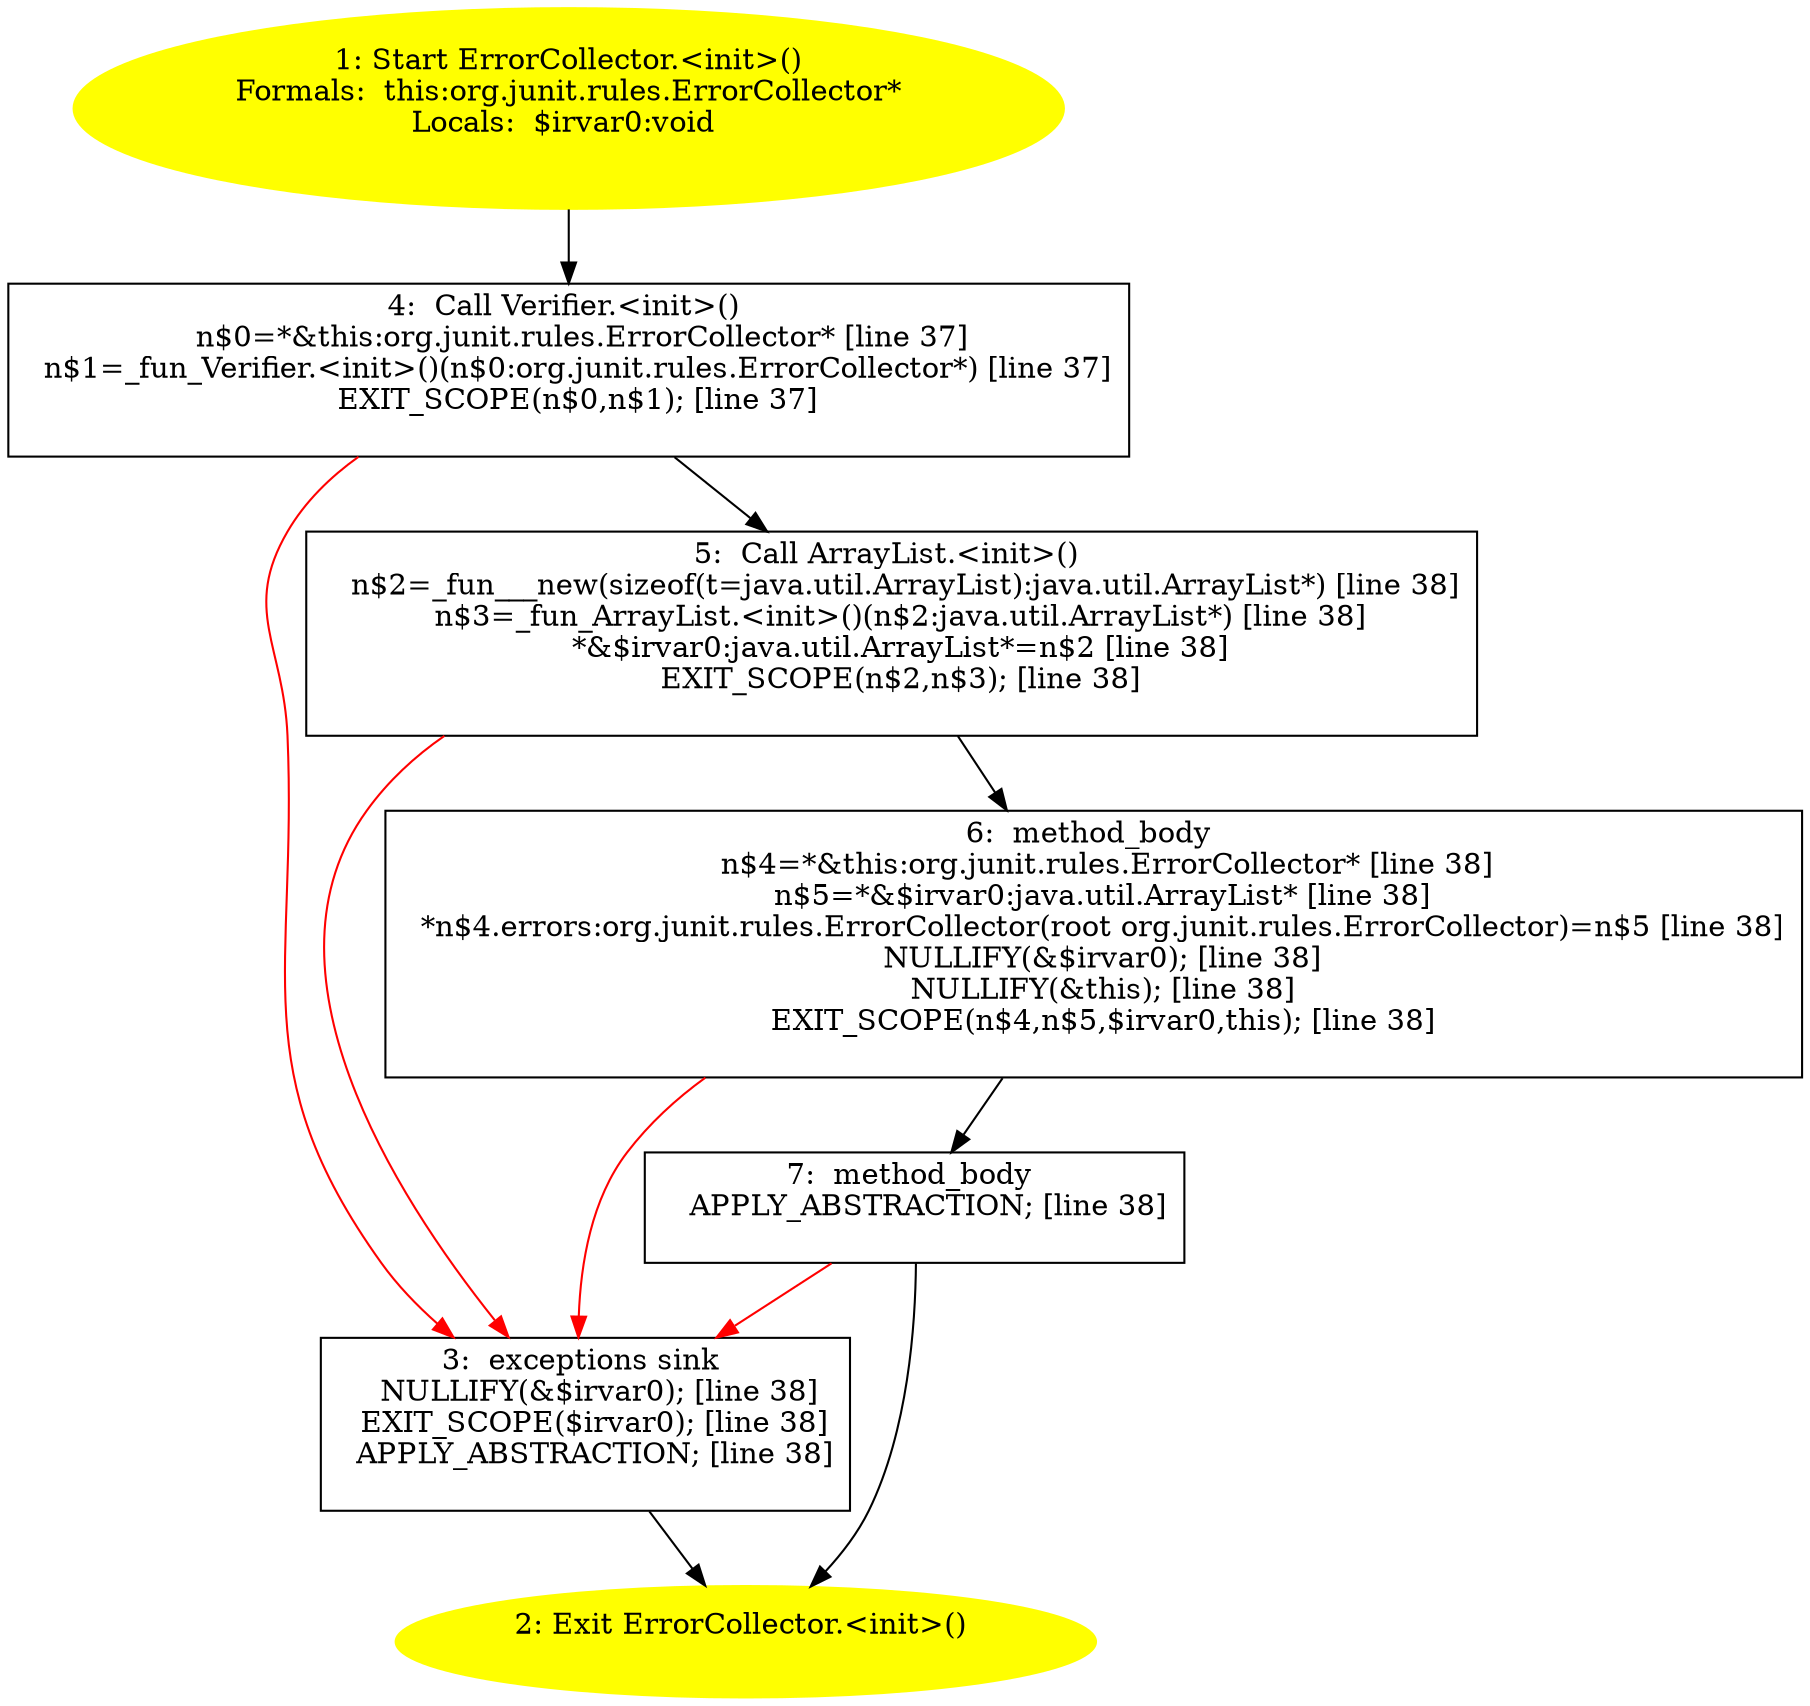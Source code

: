 /* @generated */
digraph cfg {
"org.junit.rules.ErrorCollector.<init>().3561213a9978a7c988d555a79d4b4504_1" [label="1: Start ErrorCollector.<init>()\nFormals:  this:org.junit.rules.ErrorCollector*\nLocals:  $irvar0:void \n  " color=yellow style=filled]
	

	 "org.junit.rules.ErrorCollector.<init>().3561213a9978a7c988d555a79d4b4504_1" -> "org.junit.rules.ErrorCollector.<init>().3561213a9978a7c988d555a79d4b4504_4" ;
"org.junit.rules.ErrorCollector.<init>().3561213a9978a7c988d555a79d4b4504_2" [label="2: Exit ErrorCollector.<init>() \n  " color=yellow style=filled]
	

"org.junit.rules.ErrorCollector.<init>().3561213a9978a7c988d555a79d4b4504_3" [label="3:  exceptions sink \n   NULLIFY(&$irvar0); [line 38]\n  EXIT_SCOPE($irvar0); [line 38]\n  APPLY_ABSTRACTION; [line 38]\n " shape="box"]
	

	 "org.junit.rules.ErrorCollector.<init>().3561213a9978a7c988d555a79d4b4504_3" -> "org.junit.rules.ErrorCollector.<init>().3561213a9978a7c988d555a79d4b4504_2" ;
"org.junit.rules.ErrorCollector.<init>().3561213a9978a7c988d555a79d4b4504_4" [label="4:  Call Verifier.<init>() \n   n$0=*&this:org.junit.rules.ErrorCollector* [line 37]\n  n$1=_fun_Verifier.<init>()(n$0:org.junit.rules.ErrorCollector*) [line 37]\n  EXIT_SCOPE(n$0,n$1); [line 37]\n " shape="box"]
	

	 "org.junit.rules.ErrorCollector.<init>().3561213a9978a7c988d555a79d4b4504_4" -> "org.junit.rules.ErrorCollector.<init>().3561213a9978a7c988d555a79d4b4504_5" ;
	 "org.junit.rules.ErrorCollector.<init>().3561213a9978a7c988d555a79d4b4504_4" -> "org.junit.rules.ErrorCollector.<init>().3561213a9978a7c988d555a79d4b4504_3" [color="red" ];
"org.junit.rules.ErrorCollector.<init>().3561213a9978a7c988d555a79d4b4504_5" [label="5:  Call ArrayList.<init>() \n   n$2=_fun___new(sizeof(t=java.util.ArrayList):java.util.ArrayList*) [line 38]\n  n$3=_fun_ArrayList.<init>()(n$2:java.util.ArrayList*) [line 38]\n  *&$irvar0:java.util.ArrayList*=n$2 [line 38]\n  EXIT_SCOPE(n$2,n$3); [line 38]\n " shape="box"]
	

	 "org.junit.rules.ErrorCollector.<init>().3561213a9978a7c988d555a79d4b4504_5" -> "org.junit.rules.ErrorCollector.<init>().3561213a9978a7c988d555a79d4b4504_6" ;
	 "org.junit.rules.ErrorCollector.<init>().3561213a9978a7c988d555a79d4b4504_5" -> "org.junit.rules.ErrorCollector.<init>().3561213a9978a7c988d555a79d4b4504_3" [color="red" ];
"org.junit.rules.ErrorCollector.<init>().3561213a9978a7c988d555a79d4b4504_6" [label="6:  method_body \n   n$4=*&this:org.junit.rules.ErrorCollector* [line 38]\n  n$5=*&$irvar0:java.util.ArrayList* [line 38]\n  *n$4.errors:org.junit.rules.ErrorCollector(root org.junit.rules.ErrorCollector)=n$5 [line 38]\n  NULLIFY(&$irvar0); [line 38]\n  NULLIFY(&this); [line 38]\n  EXIT_SCOPE(n$4,n$5,$irvar0,this); [line 38]\n " shape="box"]
	

	 "org.junit.rules.ErrorCollector.<init>().3561213a9978a7c988d555a79d4b4504_6" -> "org.junit.rules.ErrorCollector.<init>().3561213a9978a7c988d555a79d4b4504_7" ;
	 "org.junit.rules.ErrorCollector.<init>().3561213a9978a7c988d555a79d4b4504_6" -> "org.junit.rules.ErrorCollector.<init>().3561213a9978a7c988d555a79d4b4504_3" [color="red" ];
"org.junit.rules.ErrorCollector.<init>().3561213a9978a7c988d555a79d4b4504_7" [label="7:  method_body \n   APPLY_ABSTRACTION; [line 38]\n " shape="box"]
	

	 "org.junit.rules.ErrorCollector.<init>().3561213a9978a7c988d555a79d4b4504_7" -> "org.junit.rules.ErrorCollector.<init>().3561213a9978a7c988d555a79d4b4504_2" ;
	 "org.junit.rules.ErrorCollector.<init>().3561213a9978a7c988d555a79d4b4504_7" -> "org.junit.rules.ErrorCollector.<init>().3561213a9978a7c988d555a79d4b4504_3" [color="red" ];
}

